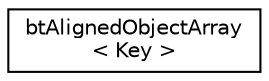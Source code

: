 digraph "Graphical Class Hierarchy"
{
  edge [fontname="Helvetica",fontsize="10",labelfontname="Helvetica",labelfontsize="10"];
  node [fontname="Helvetica",fontsize="10",shape=record];
  rankdir="LR";
  Node1 [label="btAlignedObjectArray\l\< Key \>",height=0.2,width=0.4,color="black", fillcolor="white", style="filled",URL="$classbt_aligned_object_array.html"];
}

